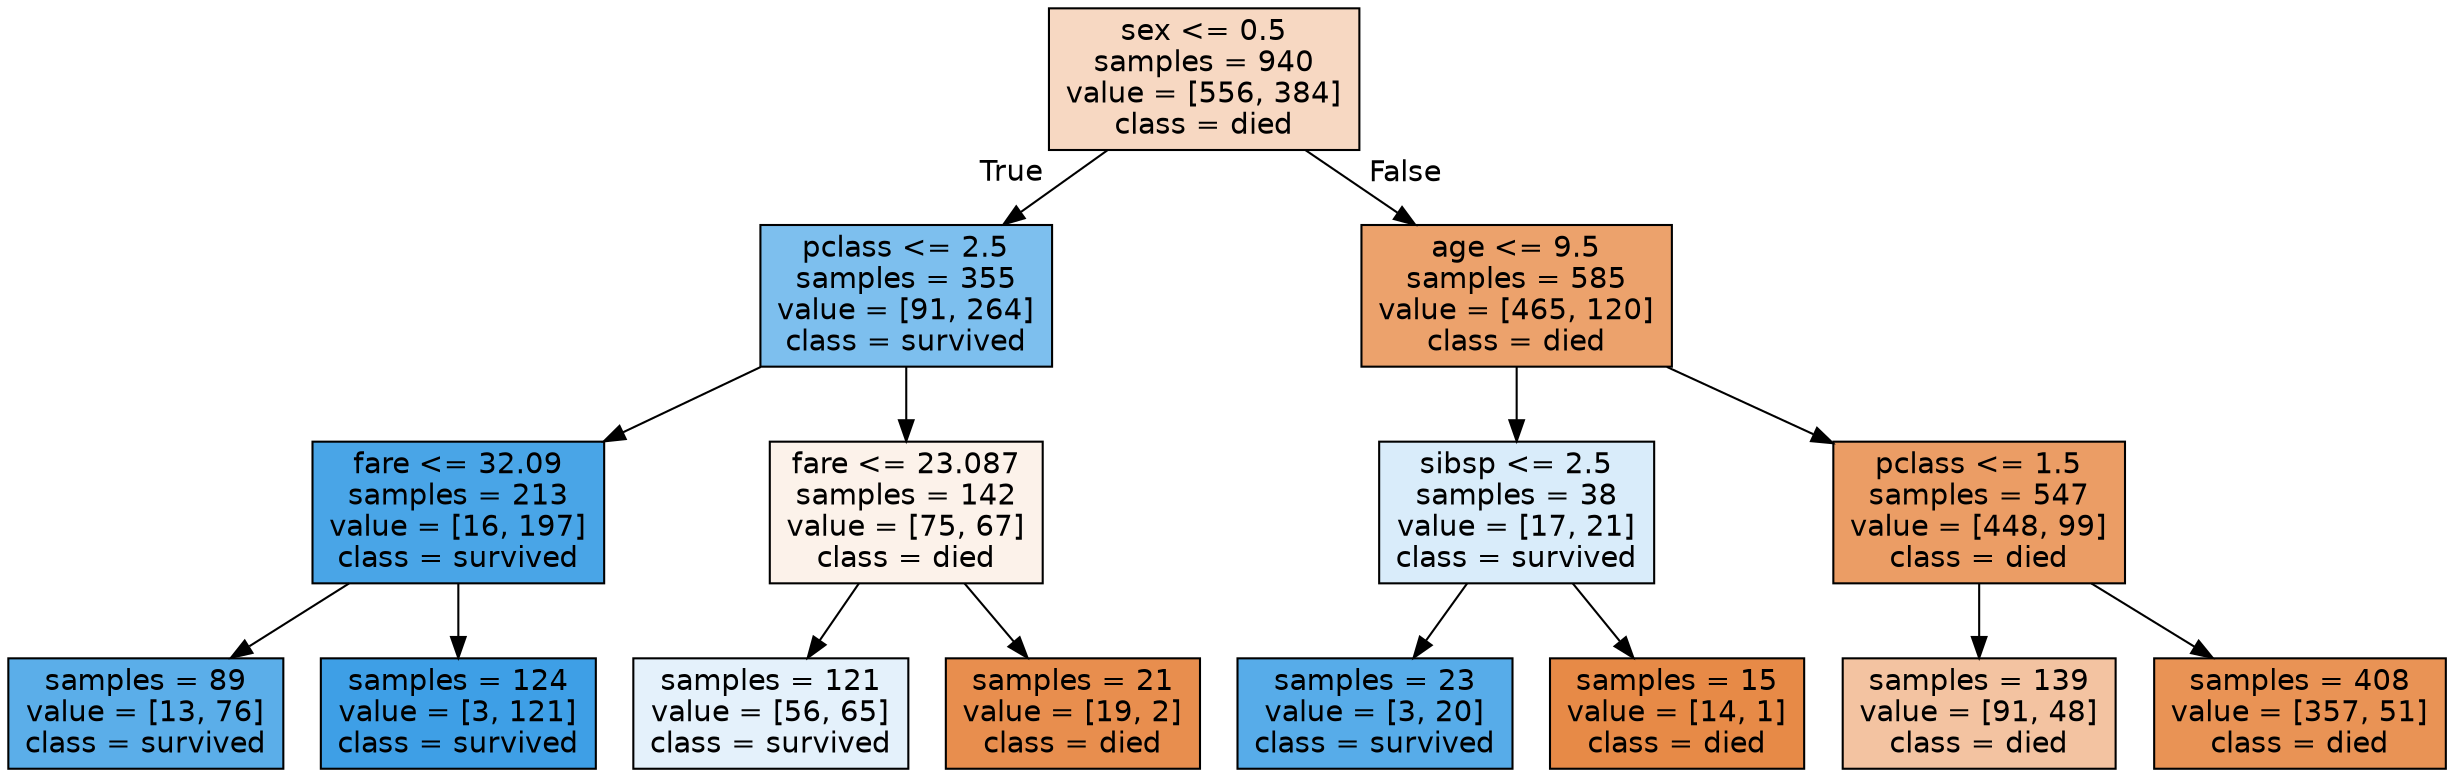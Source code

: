 digraph Tree {
node [shape=box, style="filled", color="black", fontname="helvetica"] ;
edge [fontname="helvetica"] ;
0 [label="sex <= 0.5\nsamples = 940\nvalue = [556, 384]\nclass = died", fillcolor="#f7d8c2"] ;
1 [label="pclass <= 2.5\nsamples = 355\nvalue = [91, 264]\nclass = survived", fillcolor="#7dbfee"] ;
0 -> 1 [labeldistance=2.5, labelangle=45, headlabel="True"] ;
2 [label="fare <= 32.09\nsamples = 213\nvalue = [16, 197]\nclass = survived", fillcolor="#49a5e7"] ;
1 -> 2 ;
3 [label="samples = 89\nvalue = [13, 76]\nclass = survived", fillcolor="#5baee9"] ;
2 -> 3 ;
4 [label="samples = 124\nvalue = [3, 121]\nclass = survived", fillcolor="#3e9fe6"] ;
2 -> 4 ;
5 [label="fare <= 23.087\nsamples = 142\nvalue = [75, 67]\nclass = died", fillcolor="#fcf2ea"] ;
1 -> 5 ;
6 [label="samples = 121\nvalue = [56, 65]\nclass = survived", fillcolor="#e4f1fb"] ;
5 -> 6 ;
7 [label="samples = 21\nvalue = [19, 2]\nclass = died", fillcolor="#e88e4e"] ;
5 -> 7 ;
8 [label="age <= 9.5\nsamples = 585\nvalue = [465, 120]\nclass = died", fillcolor="#eca26c"] ;
0 -> 8 [labeldistance=2.5, labelangle=-45, headlabel="False"] ;
9 [label="sibsp <= 2.5\nsamples = 38\nvalue = [17, 21]\nclass = survived", fillcolor="#d9ecfa"] ;
8 -> 9 ;
10 [label="samples = 23\nvalue = [3, 20]\nclass = survived", fillcolor="#57ace9"] ;
9 -> 10 ;
11 [label="samples = 15\nvalue = [14, 1]\nclass = died", fillcolor="#e78a47"] ;
9 -> 11 ;
12 [label="pclass <= 1.5\nsamples = 547\nvalue = [448, 99]\nclass = died", fillcolor="#eb9d65"] ;
8 -> 12 ;
13 [label="samples = 139\nvalue = [91, 48]\nclass = died", fillcolor="#f3c3a1"] ;
12 -> 13 ;
14 [label="samples = 408\nvalue = [357, 51]\nclass = died", fillcolor="#e99355"] ;
12 -> 14 ;
}